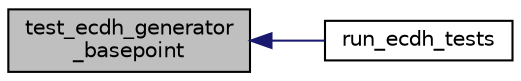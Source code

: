 digraph "test_ecdh_generator_basepoint"
{
  edge [fontname="Helvetica",fontsize="10",labelfontname="Helvetica",labelfontsize="10"];
  node [fontname="Helvetica",fontsize="10",shape=record];
  rankdir="LR";
  Node11 [label="test_ecdh_generator\l_basepoint",height=0.2,width=0.4,color="black", fillcolor="grey75", style="filled", fontcolor="black"];
  Node11 -> Node12 [dir="back",color="midnightblue",fontsize="10",style="solid",fontname="Helvetica"];
  Node12 [label="run_ecdh_tests",height=0.2,width=0.4,color="black", fillcolor="white", style="filled",URL="$ecdh_2tests__impl_8h.html#aab6cd779f0b87dc8a7afdf4eaf873407"];
}
